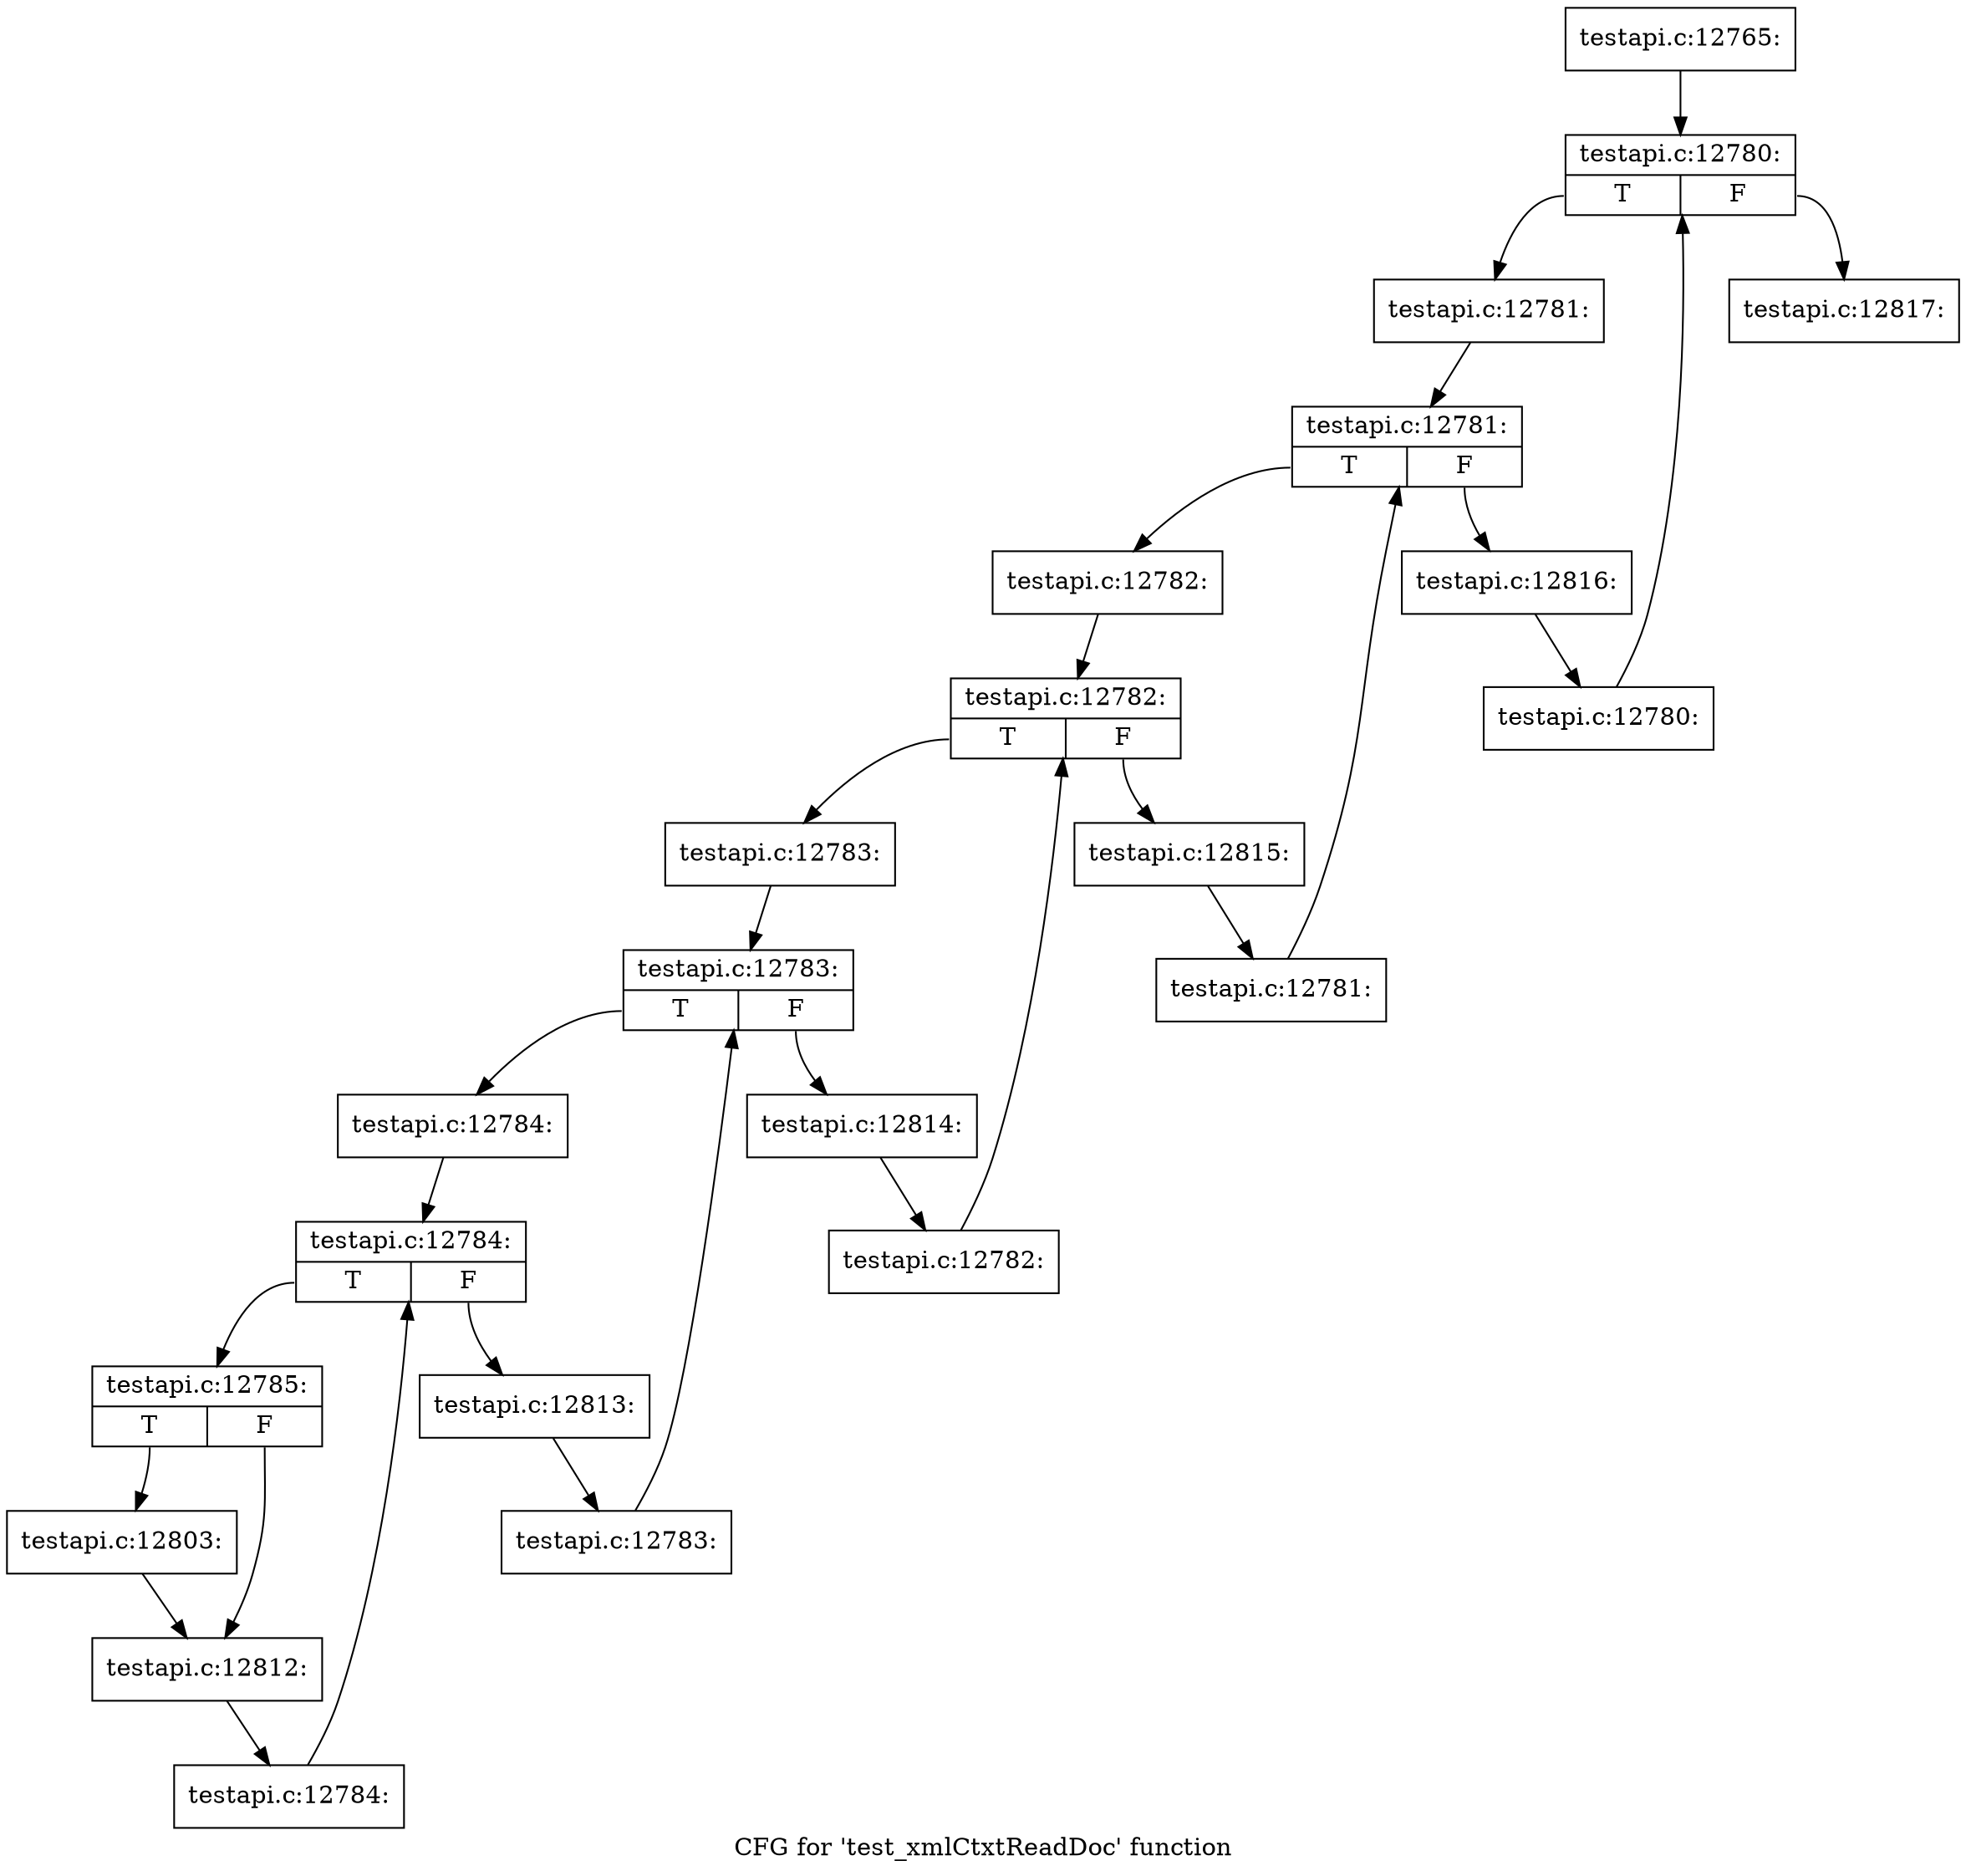 digraph "CFG for 'test_xmlCtxtReadDoc' function" {
	label="CFG for 'test_xmlCtxtReadDoc' function";

	Node0x4743bb0 [shape=record,label="{testapi.c:12765:}"];
	Node0x4743bb0 -> Node0x474d910;
	Node0x474d910 [shape=record,label="{testapi.c:12780:|{<s0>T|<s1>F}}"];
	Node0x474d910:s0 -> Node0x474dbf0;
	Node0x474d910:s1 -> Node0x474d770;
	Node0x474dbf0 [shape=record,label="{testapi.c:12781:}"];
	Node0x474dbf0 -> Node0x474dfe0;
	Node0x474dfe0 [shape=record,label="{testapi.c:12781:|{<s0>T|<s1>F}}"];
	Node0x474dfe0:s0 -> Node0x474e260;
	Node0x474dfe0:s1 -> Node0x474dec0;
	Node0x474e260 [shape=record,label="{testapi.c:12782:}"];
	Node0x474e260 -> Node0x474e650;
	Node0x474e650 [shape=record,label="{testapi.c:12782:|{<s0>T|<s1>F}}"];
	Node0x474e650:s0 -> Node0x474e8d0;
	Node0x474e650:s1 -> Node0x474e530;
	Node0x474e8d0 [shape=record,label="{testapi.c:12783:}"];
	Node0x474e8d0 -> Node0x474ecc0;
	Node0x474ecc0 [shape=record,label="{testapi.c:12783:|{<s0>T|<s1>F}}"];
	Node0x474ecc0:s0 -> Node0x474ef40;
	Node0x474ecc0:s1 -> Node0x474eba0;
	Node0x474ef40 [shape=record,label="{testapi.c:12784:}"];
	Node0x474ef40 -> Node0x474f330;
	Node0x474f330 [shape=record,label="{testapi.c:12784:|{<s0>T|<s1>F}}"];
	Node0x474f330:s0 -> Node0x474f740;
	Node0x474f330:s1 -> Node0x474f210;
	Node0x474f740 [shape=record,label="{testapi.c:12785:|{<s0>T|<s1>F}}"];
	Node0x474f740:s0 -> Node0x4752640;
	Node0x474f740:s1 -> Node0x4752690;
	Node0x4752640 [shape=record,label="{testapi.c:12803:}"];
	Node0x4752640 -> Node0x4752690;
	Node0x4752690 [shape=record,label="{testapi.c:12812:}"];
	Node0x4752690 -> Node0x474f6b0;
	Node0x474f6b0 [shape=record,label="{testapi.c:12784:}"];
	Node0x474f6b0 -> Node0x474f330;
	Node0x474f210 [shape=record,label="{testapi.c:12813:}"];
	Node0x474f210 -> Node0x474eeb0;
	Node0x474eeb0 [shape=record,label="{testapi.c:12783:}"];
	Node0x474eeb0 -> Node0x474ecc0;
	Node0x474eba0 [shape=record,label="{testapi.c:12814:}"];
	Node0x474eba0 -> Node0x474e840;
	Node0x474e840 [shape=record,label="{testapi.c:12782:}"];
	Node0x474e840 -> Node0x474e650;
	Node0x474e530 [shape=record,label="{testapi.c:12815:}"];
	Node0x474e530 -> Node0x474e1d0;
	Node0x474e1d0 [shape=record,label="{testapi.c:12781:}"];
	Node0x474e1d0 -> Node0x474dfe0;
	Node0x474dec0 [shape=record,label="{testapi.c:12816:}"];
	Node0x474dec0 -> Node0x474db60;
	Node0x474db60 [shape=record,label="{testapi.c:12780:}"];
	Node0x474db60 -> Node0x474d910;
	Node0x474d770 [shape=record,label="{testapi.c:12817:}"];
}
